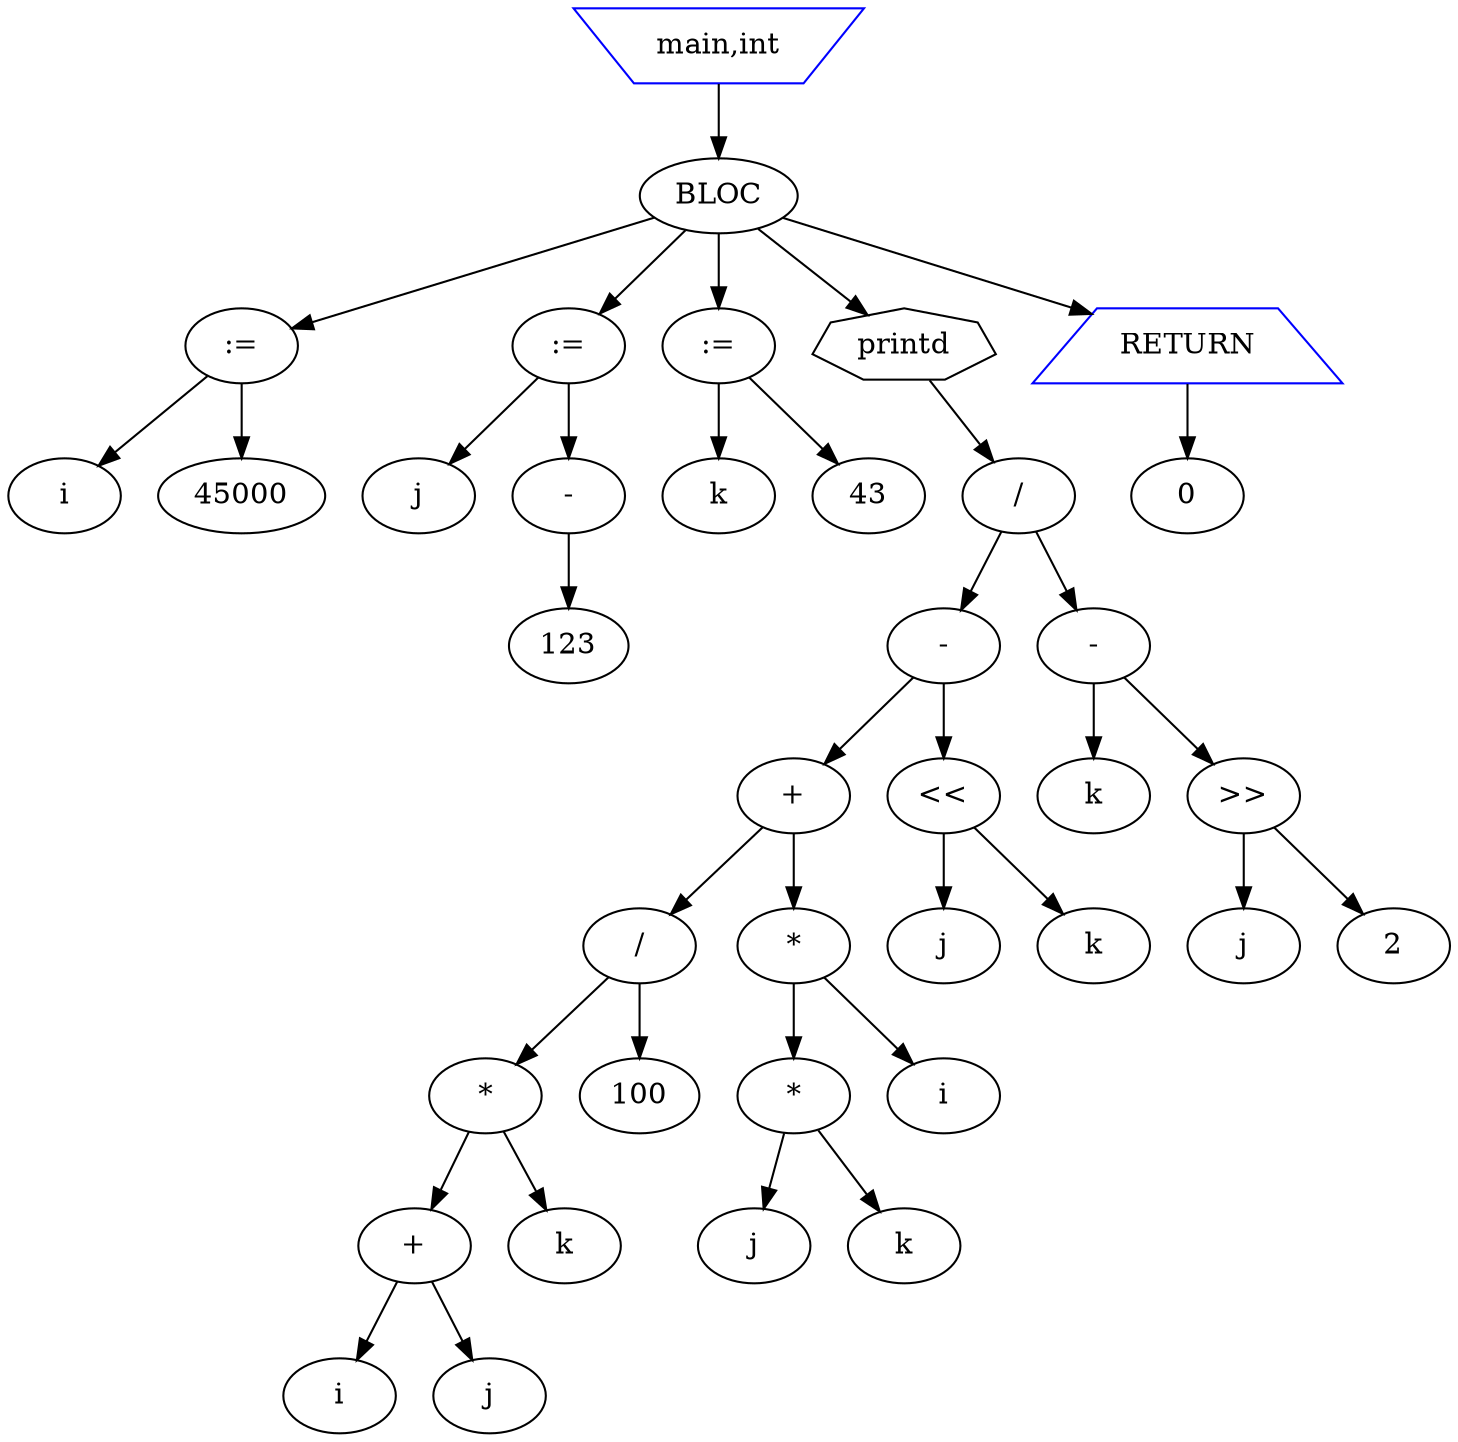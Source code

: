 digraph diagram1 {
//programme
node_1 [label="main,int" shape=invtrapezium color=blue];//fonction
 node_2 [label="BLOC" shape=ellipse];//bloc
node_3 [label=":=" ];//affectation
node_4 [label="i"];//Identificateur
node_5 [label="45000" ];//expression3
node_3 -> node_4
node_3 -> node_5
node_2 -> node_3
node_7 [label=":=" ];//affectation
node_8 [label="j"];//Identificateur
node_9 [label="-" ];//expression3
node_10 [label="123" ];//expression3
node_9 -> node_10
node_7 -> node_8
node_7 -> node_9
node_2 -> node_7
node_12 [label=":=" ];//affectation
node_13 [label="k"];//Identificateur
node_14 [label="43" ];//expression3
node_12 -> node_13
node_12 -> node_14
node_2 -> node_12
node_16 [label="printd" shape=septagon];//appel
node_17 [label="/" ];//expression1
node_18 [label="-" ];//expression1
node_19 [label="+" ];//expression1
node_20 [label="/" ];//expression1
node_21 [label="*" ];//expression1
node_22 [label="+" ];//expression1
node_23 [label="i"];//Identificateur
node_24 [label="j"];//Identificateur
node_22 -> node_23
node_22 -> node_24
node_25 [label="k"];//Identificateur
node_21 -> node_22
node_21 -> node_25
node_26 [label="100" ];//expression3
node_20 -> node_21
node_20 -> node_26
node_27 [label="*" ];//expression1
node_28 [label="*" ];//expression1
node_29 [label="j"];//Identificateur
node_30 [label="k"];//Identificateur
node_28 -> node_29
node_28 -> node_30
node_31 [label="i"];//Identificateur
node_27 -> node_28
node_27 -> node_31
node_19 -> node_20
node_19 -> node_27
node_32 [label="<<" ];//expression1
node_33 [label="j"];//Identificateur
node_34 [label="k"];//Identificateur
node_32 -> node_33
node_32 -> node_34
node_18 -> node_19
node_18 -> node_32
node_35 [label="-" ];//expression1
node_36 [label="k"];//Identificateur
node_37 [label=">>" ];//expression1
node_38 [label="j"];//Identificateur
node_39 [label="2" ];//expression3
node_37 -> node_38
node_37 -> node_39
node_35 -> node_36
node_35 -> node_37
node_17 -> node_18
node_17 -> node_35
node_16 -> node_17
node_2 -> node_16
node_41 [label="RETURN" shape=trapezium color=blue];//RETURN
node_42 [label="0" ];//expression3
node_41 -> node_42
node_2 -> node_41
node_1 -> node_2
}
